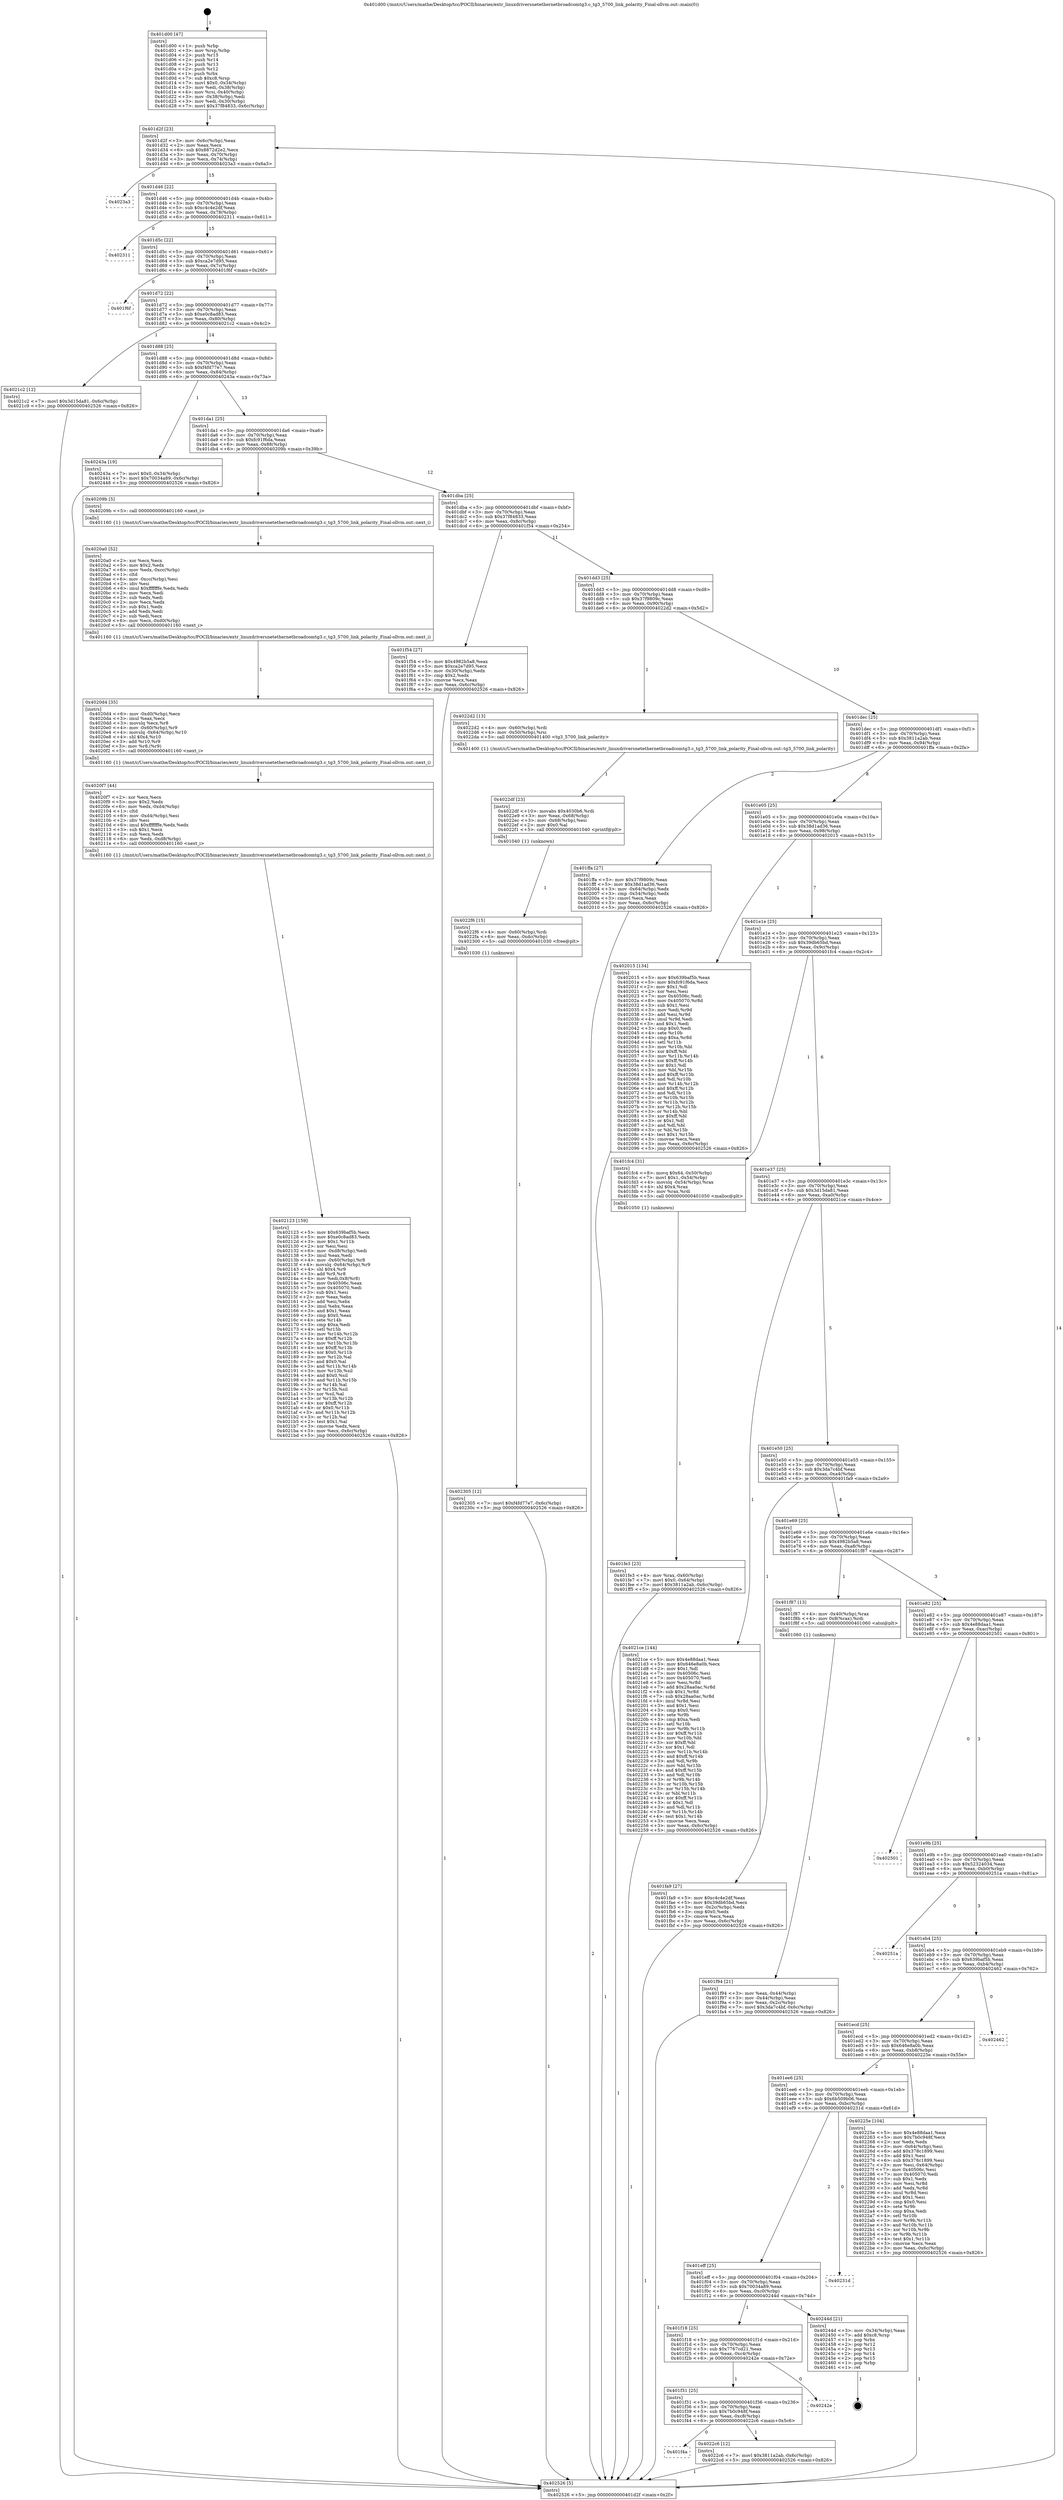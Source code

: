 digraph "0x401d00" {
  label = "0x401d00 (/mnt/c/Users/mathe/Desktop/tcc/POCII/binaries/extr_linuxdriversnetethernetbroadcomtg3.c_tg3_5700_link_polarity_Final-ollvm.out::main(0))"
  labelloc = "t"
  node[shape=record]

  Entry [label="",width=0.3,height=0.3,shape=circle,fillcolor=black,style=filled]
  "0x401d2f" [label="{
     0x401d2f [23]\l
     | [instrs]\l
     &nbsp;&nbsp;0x401d2f \<+3\>: mov -0x6c(%rbp),%eax\l
     &nbsp;&nbsp;0x401d32 \<+2\>: mov %eax,%ecx\l
     &nbsp;&nbsp;0x401d34 \<+6\>: sub $0x8872d2e2,%ecx\l
     &nbsp;&nbsp;0x401d3a \<+3\>: mov %eax,-0x70(%rbp)\l
     &nbsp;&nbsp;0x401d3d \<+3\>: mov %ecx,-0x74(%rbp)\l
     &nbsp;&nbsp;0x401d40 \<+6\>: je 00000000004023a3 \<main+0x6a3\>\l
  }"]
  "0x4023a3" [label="{
     0x4023a3\l
  }", style=dashed]
  "0x401d46" [label="{
     0x401d46 [22]\l
     | [instrs]\l
     &nbsp;&nbsp;0x401d46 \<+5\>: jmp 0000000000401d4b \<main+0x4b\>\l
     &nbsp;&nbsp;0x401d4b \<+3\>: mov -0x70(%rbp),%eax\l
     &nbsp;&nbsp;0x401d4e \<+5\>: sub $0xc4c4e2df,%eax\l
     &nbsp;&nbsp;0x401d53 \<+3\>: mov %eax,-0x78(%rbp)\l
     &nbsp;&nbsp;0x401d56 \<+6\>: je 0000000000402311 \<main+0x611\>\l
  }"]
  Exit [label="",width=0.3,height=0.3,shape=circle,fillcolor=black,style=filled,peripheries=2]
  "0x402311" [label="{
     0x402311\l
  }", style=dashed]
  "0x401d5c" [label="{
     0x401d5c [22]\l
     | [instrs]\l
     &nbsp;&nbsp;0x401d5c \<+5\>: jmp 0000000000401d61 \<main+0x61\>\l
     &nbsp;&nbsp;0x401d61 \<+3\>: mov -0x70(%rbp),%eax\l
     &nbsp;&nbsp;0x401d64 \<+5\>: sub $0xca2e7d95,%eax\l
     &nbsp;&nbsp;0x401d69 \<+3\>: mov %eax,-0x7c(%rbp)\l
     &nbsp;&nbsp;0x401d6c \<+6\>: je 0000000000401f6f \<main+0x26f\>\l
  }"]
  "0x402305" [label="{
     0x402305 [12]\l
     | [instrs]\l
     &nbsp;&nbsp;0x402305 \<+7\>: movl $0xf4fd77e7,-0x6c(%rbp)\l
     &nbsp;&nbsp;0x40230c \<+5\>: jmp 0000000000402526 \<main+0x826\>\l
  }"]
  "0x401f6f" [label="{
     0x401f6f\l
  }", style=dashed]
  "0x401d72" [label="{
     0x401d72 [22]\l
     | [instrs]\l
     &nbsp;&nbsp;0x401d72 \<+5\>: jmp 0000000000401d77 \<main+0x77\>\l
     &nbsp;&nbsp;0x401d77 \<+3\>: mov -0x70(%rbp),%eax\l
     &nbsp;&nbsp;0x401d7a \<+5\>: sub $0xe0c8ad83,%eax\l
     &nbsp;&nbsp;0x401d7f \<+3\>: mov %eax,-0x80(%rbp)\l
     &nbsp;&nbsp;0x401d82 \<+6\>: je 00000000004021c2 \<main+0x4c2\>\l
  }"]
  "0x4022f6" [label="{
     0x4022f6 [15]\l
     | [instrs]\l
     &nbsp;&nbsp;0x4022f6 \<+4\>: mov -0x60(%rbp),%rdi\l
     &nbsp;&nbsp;0x4022fa \<+6\>: mov %eax,-0xdc(%rbp)\l
     &nbsp;&nbsp;0x402300 \<+5\>: call 0000000000401030 \<free@plt\>\l
     | [calls]\l
     &nbsp;&nbsp;0x401030 \{1\} (unknown)\l
  }"]
  "0x4021c2" [label="{
     0x4021c2 [12]\l
     | [instrs]\l
     &nbsp;&nbsp;0x4021c2 \<+7\>: movl $0x3d15da81,-0x6c(%rbp)\l
     &nbsp;&nbsp;0x4021c9 \<+5\>: jmp 0000000000402526 \<main+0x826\>\l
  }"]
  "0x401d88" [label="{
     0x401d88 [25]\l
     | [instrs]\l
     &nbsp;&nbsp;0x401d88 \<+5\>: jmp 0000000000401d8d \<main+0x8d\>\l
     &nbsp;&nbsp;0x401d8d \<+3\>: mov -0x70(%rbp),%eax\l
     &nbsp;&nbsp;0x401d90 \<+5\>: sub $0xf4fd77e7,%eax\l
     &nbsp;&nbsp;0x401d95 \<+6\>: mov %eax,-0x84(%rbp)\l
     &nbsp;&nbsp;0x401d9b \<+6\>: je 000000000040243a \<main+0x73a\>\l
  }"]
  "0x4022df" [label="{
     0x4022df [23]\l
     | [instrs]\l
     &nbsp;&nbsp;0x4022df \<+10\>: movabs $0x4030b6,%rdi\l
     &nbsp;&nbsp;0x4022e9 \<+3\>: mov %eax,-0x68(%rbp)\l
     &nbsp;&nbsp;0x4022ec \<+3\>: mov -0x68(%rbp),%esi\l
     &nbsp;&nbsp;0x4022ef \<+2\>: mov $0x0,%al\l
     &nbsp;&nbsp;0x4022f1 \<+5\>: call 0000000000401040 \<printf@plt\>\l
     | [calls]\l
     &nbsp;&nbsp;0x401040 \{1\} (unknown)\l
  }"]
  "0x40243a" [label="{
     0x40243a [19]\l
     | [instrs]\l
     &nbsp;&nbsp;0x40243a \<+7\>: movl $0x0,-0x34(%rbp)\l
     &nbsp;&nbsp;0x402441 \<+7\>: movl $0x70034a89,-0x6c(%rbp)\l
     &nbsp;&nbsp;0x402448 \<+5\>: jmp 0000000000402526 \<main+0x826\>\l
  }"]
  "0x401da1" [label="{
     0x401da1 [25]\l
     | [instrs]\l
     &nbsp;&nbsp;0x401da1 \<+5\>: jmp 0000000000401da6 \<main+0xa6\>\l
     &nbsp;&nbsp;0x401da6 \<+3\>: mov -0x70(%rbp),%eax\l
     &nbsp;&nbsp;0x401da9 \<+5\>: sub $0xfc91f6da,%eax\l
     &nbsp;&nbsp;0x401dae \<+6\>: mov %eax,-0x88(%rbp)\l
     &nbsp;&nbsp;0x401db4 \<+6\>: je 000000000040209b \<main+0x39b\>\l
  }"]
  "0x401f4a" [label="{
     0x401f4a\l
  }", style=dashed]
  "0x40209b" [label="{
     0x40209b [5]\l
     | [instrs]\l
     &nbsp;&nbsp;0x40209b \<+5\>: call 0000000000401160 \<next_i\>\l
     | [calls]\l
     &nbsp;&nbsp;0x401160 \{1\} (/mnt/c/Users/mathe/Desktop/tcc/POCII/binaries/extr_linuxdriversnetethernetbroadcomtg3.c_tg3_5700_link_polarity_Final-ollvm.out::next_i)\l
  }"]
  "0x401dba" [label="{
     0x401dba [25]\l
     | [instrs]\l
     &nbsp;&nbsp;0x401dba \<+5\>: jmp 0000000000401dbf \<main+0xbf\>\l
     &nbsp;&nbsp;0x401dbf \<+3\>: mov -0x70(%rbp),%eax\l
     &nbsp;&nbsp;0x401dc2 \<+5\>: sub $0x37f84833,%eax\l
     &nbsp;&nbsp;0x401dc7 \<+6\>: mov %eax,-0x8c(%rbp)\l
     &nbsp;&nbsp;0x401dcd \<+6\>: je 0000000000401f54 \<main+0x254\>\l
  }"]
  "0x4022c6" [label="{
     0x4022c6 [12]\l
     | [instrs]\l
     &nbsp;&nbsp;0x4022c6 \<+7\>: movl $0x3811a2ab,-0x6c(%rbp)\l
     &nbsp;&nbsp;0x4022cd \<+5\>: jmp 0000000000402526 \<main+0x826\>\l
  }"]
  "0x401f54" [label="{
     0x401f54 [27]\l
     | [instrs]\l
     &nbsp;&nbsp;0x401f54 \<+5\>: mov $0x4982b5a8,%eax\l
     &nbsp;&nbsp;0x401f59 \<+5\>: mov $0xca2e7d95,%ecx\l
     &nbsp;&nbsp;0x401f5e \<+3\>: mov -0x30(%rbp),%edx\l
     &nbsp;&nbsp;0x401f61 \<+3\>: cmp $0x2,%edx\l
     &nbsp;&nbsp;0x401f64 \<+3\>: cmovne %ecx,%eax\l
     &nbsp;&nbsp;0x401f67 \<+3\>: mov %eax,-0x6c(%rbp)\l
     &nbsp;&nbsp;0x401f6a \<+5\>: jmp 0000000000402526 \<main+0x826\>\l
  }"]
  "0x401dd3" [label="{
     0x401dd3 [25]\l
     | [instrs]\l
     &nbsp;&nbsp;0x401dd3 \<+5\>: jmp 0000000000401dd8 \<main+0xd8\>\l
     &nbsp;&nbsp;0x401dd8 \<+3\>: mov -0x70(%rbp),%eax\l
     &nbsp;&nbsp;0x401ddb \<+5\>: sub $0x37f9809c,%eax\l
     &nbsp;&nbsp;0x401de0 \<+6\>: mov %eax,-0x90(%rbp)\l
     &nbsp;&nbsp;0x401de6 \<+6\>: je 00000000004022d2 \<main+0x5d2\>\l
  }"]
  "0x402526" [label="{
     0x402526 [5]\l
     | [instrs]\l
     &nbsp;&nbsp;0x402526 \<+5\>: jmp 0000000000401d2f \<main+0x2f\>\l
  }"]
  "0x401d00" [label="{
     0x401d00 [47]\l
     | [instrs]\l
     &nbsp;&nbsp;0x401d00 \<+1\>: push %rbp\l
     &nbsp;&nbsp;0x401d01 \<+3\>: mov %rsp,%rbp\l
     &nbsp;&nbsp;0x401d04 \<+2\>: push %r15\l
     &nbsp;&nbsp;0x401d06 \<+2\>: push %r14\l
     &nbsp;&nbsp;0x401d08 \<+2\>: push %r13\l
     &nbsp;&nbsp;0x401d0a \<+2\>: push %r12\l
     &nbsp;&nbsp;0x401d0c \<+1\>: push %rbx\l
     &nbsp;&nbsp;0x401d0d \<+7\>: sub $0xc8,%rsp\l
     &nbsp;&nbsp;0x401d14 \<+7\>: movl $0x0,-0x34(%rbp)\l
     &nbsp;&nbsp;0x401d1b \<+3\>: mov %edi,-0x38(%rbp)\l
     &nbsp;&nbsp;0x401d1e \<+4\>: mov %rsi,-0x40(%rbp)\l
     &nbsp;&nbsp;0x401d22 \<+3\>: mov -0x38(%rbp),%edi\l
     &nbsp;&nbsp;0x401d25 \<+3\>: mov %edi,-0x30(%rbp)\l
     &nbsp;&nbsp;0x401d28 \<+7\>: movl $0x37f84833,-0x6c(%rbp)\l
  }"]
  "0x401f31" [label="{
     0x401f31 [25]\l
     | [instrs]\l
     &nbsp;&nbsp;0x401f31 \<+5\>: jmp 0000000000401f36 \<main+0x236\>\l
     &nbsp;&nbsp;0x401f36 \<+3\>: mov -0x70(%rbp),%eax\l
     &nbsp;&nbsp;0x401f39 \<+5\>: sub $0x7b0c948f,%eax\l
     &nbsp;&nbsp;0x401f3e \<+6\>: mov %eax,-0xc8(%rbp)\l
     &nbsp;&nbsp;0x401f44 \<+6\>: je 00000000004022c6 \<main+0x5c6\>\l
  }"]
  "0x4022d2" [label="{
     0x4022d2 [13]\l
     | [instrs]\l
     &nbsp;&nbsp;0x4022d2 \<+4\>: mov -0x60(%rbp),%rdi\l
     &nbsp;&nbsp;0x4022d6 \<+4\>: mov -0x50(%rbp),%rsi\l
     &nbsp;&nbsp;0x4022da \<+5\>: call 0000000000401400 \<tg3_5700_link_polarity\>\l
     | [calls]\l
     &nbsp;&nbsp;0x401400 \{1\} (/mnt/c/Users/mathe/Desktop/tcc/POCII/binaries/extr_linuxdriversnetethernetbroadcomtg3.c_tg3_5700_link_polarity_Final-ollvm.out::tg3_5700_link_polarity)\l
  }"]
  "0x401dec" [label="{
     0x401dec [25]\l
     | [instrs]\l
     &nbsp;&nbsp;0x401dec \<+5\>: jmp 0000000000401df1 \<main+0xf1\>\l
     &nbsp;&nbsp;0x401df1 \<+3\>: mov -0x70(%rbp),%eax\l
     &nbsp;&nbsp;0x401df4 \<+5\>: sub $0x3811a2ab,%eax\l
     &nbsp;&nbsp;0x401df9 \<+6\>: mov %eax,-0x94(%rbp)\l
     &nbsp;&nbsp;0x401dff \<+6\>: je 0000000000401ffa \<main+0x2fa\>\l
  }"]
  "0x40242e" [label="{
     0x40242e\l
  }", style=dashed]
  "0x401ffa" [label="{
     0x401ffa [27]\l
     | [instrs]\l
     &nbsp;&nbsp;0x401ffa \<+5\>: mov $0x37f9809c,%eax\l
     &nbsp;&nbsp;0x401fff \<+5\>: mov $0x38d1ad36,%ecx\l
     &nbsp;&nbsp;0x402004 \<+3\>: mov -0x64(%rbp),%edx\l
     &nbsp;&nbsp;0x402007 \<+3\>: cmp -0x54(%rbp),%edx\l
     &nbsp;&nbsp;0x40200a \<+3\>: cmovl %ecx,%eax\l
     &nbsp;&nbsp;0x40200d \<+3\>: mov %eax,-0x6c(%rbp)\l
     &nbsp;&nbsp;0x402010 \<+5\>: jmp 0000000000402526 \<main+0x826\>\l
  }"]
  "0x401e05" [label="{
     0x401e05 [25]\l
     | [instrs]\l
     &nbsp;&nbsp;0x401e05 \<+5\>: jmp 0000000000401e0a \<main+0x10a\>\l
     &nbsp;&nbsp;0x401e0a \<+3\>: mov -0x70(%rbp),%eax\l
     &nbsp;&nbsp;0x401e0d \<+5\>: sub $0x38d1ad36,%eax\l
     &nbsp;&nbsp;0x401e12 \<+6\>: mov %eax,-0x98(%rbp)\l
     &nbsp;&nbsp;0x401e18 \<+6\>: je 0000000000402015 \<main+0x315\>\l
  }"]
  "0x401f18" [label="{
     0x401f18 [25]\l
     | [instrs]\l
     &nbsp;&nbsp;0x401f18 \<+5\>: jmp 0000000000401f1d \<main+0x21d\>\l
     &nbsp;&nbsp;0x401f1d \<+3\>: mov -0x70(%rbp),%eax\l
     &nbsp;&nbsp;0x401f20 \<+5\>: sub $0x7767cd21,%eax\l
     &nbsp;&nbsp;0x401f25 \<+6\>: mov %eax,-0xc4(%rbp)\l
     &nbsp;&nbsp;0x401f2b \<+6\>: je 000000000040242e \<main+0x72e\>\l
  }"]
  "0x402015" [label="{
     0x402015 [134]\l
     | [instrs]\l
     &nbsp;&nbsp;0x402015 \<+5\>: mov $0x639baf5b,%eax\l
     &nbsp;&nbsp;0x40201a \<+5\>: mov $0xfc91f6da,%ecx\l
     &nbsp;&nbsp;0x40201f \<+2\>: mov $0x1,%dl\l
     &nbsp;&nbsp;0x402021 \<+2\>: xor %esi,%esi\l
     &nbsp;&nbsp;0x402023 \<+7\>: mov 0x40506c,%edi\l
     &nbsp;&nbsp;0x40202a \<+8\>: mov 0x405070,%r8d\l
     &nbsp;&nbsp;0x402032 \<+3\>: sub $0x1,%esi\l
     &nbsp;&nbsp;0x402035 \<+3\>: mov %edi,%r9d\l
     &nbsp;&nbsp;0x402038 \<+3\>: add %esi,%r9d\l
     &nbsp;&nbsp;0x40203b \<+4\>: imul %r9d,%edi\l
     &nbsp;&nbsp;0x40203f \<+3\>: and $0x1,%edi\l
     &nbsp;&nbsp;0x402042 \<+3\>: cmp $0x0,%edi\l
     &nbsp;&nbsp;0x402045 \<+4\>: sete %r10b\l
     &nbsp;&nbsp;0x402049 \<+4\>: cmp $0xa,%r8d\l
     &nbsp;&nbsp;0x40204d \<+4\>: setl %r11b\l
     &nbsp;&nbsp;0x402051 \<+3\>: mov %r10b,%bl\l
     &nbsp;&nbsp;0x402054 \<+3\>: xor $0xff,%bl\l
     &nbsp;&nbsp;0x402057 \<+3\>: mov %r11b,%r14b\l
     &nbsp;&nbsp;0x40205a \<+4\>: xor $0xff,%r14b\l
     &nbsp;&nbsp;0x40205e \<+3\>: xor $0x1,%dl\l
     &nbsp;&nbsp;0x402061 \<+3\>: mov %bl,%r15b\l
     &nbsp;&nbsp;0x402064 \<+4\>: and $0xff,%r15b\l
     &nbsp;&nbsp;0x402068 \<+3\>: and %dl,%r10b\l
     &nbsp;&nbsp;0x40206b \<+3\>: mov %r14b,%r12b\l
     &nbsp;&nbsp;0x40206e \<+4\>: and $0xff,%r12b\l
     &nbsp;&nbsp;0x402072 \<+3\>: and %dl,%r11b\l
     &nbsp;&nbsp;0x402075 \<+3\>: or %r10b,%r15b\l
     &nbsp;&nbsp;0x402078 \<+3\>: or %r11b,%r12b\l
     &nbsp;&nbsp;0x40207b \<+3\>: xor %r12b,%r15b\l
     &nbsp;&nbsp;0x40207e \<+3\>: or %r14b,%bl\l
     &nbsp;&nbsp;0x402081 \<+3\>: xor $0xff,%bl\l
     &nbsp;&nbsp;0x402084 \<+3\>: or $0x1,%dl\l
     &nbsp;&nbsp;0x402087 \<+2\>: and %dl,%bl\l
     &nbsp;&nbsp;0x402089 \<+3\>: or %bl,%r15b\l
     &nbsp;&nbsp;0x40208c \<+4\>: test $0x1,%r15b\l
     &nbsp;&nbsp;0x402090 \<+3\>: cmovne %ecx,%eax\l
     &nbsp;&nbsp;0x402093 \<+3\>: mov %eax,-0x6c(%rbp)\l
     &nbsp;&nbsp;0x402096 \<+5\>: jmp 0000000000402526 \<main+0x826\>\l
  }"]
  "0x401e1e" [label="{
     0x401e1e [25]\l
     | [instrs]\l
     &nbsp;&nbsp;0x401e1e \<+5\>: jmp 0000000000401e23 \<main+0x123\>\l
     &nbsp;&nbsp;0x401e23 \<+3\>: mov -0x70(%rbp),%eax\l
     &nbsp;&nbsp;0x401e26 \<+5\>: sub $0x39db65bd,%eax\l
     &nbsp;&nbsp;0x401e2b \<+6\>: mov %eax,-0x9c(%rbp)\l
     &nbsp;&nbsp;0x401e31 \<+6\>: je 0000000000401fc4 \<main+0x2c4\>\l
  }"]
  "0x40244d" [label="{
     0x40244d [21]\l
     | [instrs]\l
     &nbsp;&nbsp;0x40244d \<+3\>: mov -0x34(%rbp),%eax\l
     &nbsp;&nbsp;0x402450 \<+7\>: add $0xc8,%rsp\l
     &nbsp;&nbsp;0x402457 \<+1\>: pop %rbx\l
     &nbsp;&nbsp;0x402458 \<+2\>: pop %r12\l
     &nbsp;&nbsp;0x40245a \<+2\>: pop %r13\l
     &nbsp;&nbsp;0x40245c \<+2\>: pop %r14\l
     &nbsp;&nbsp;0x40245e \<+2\>: pop %r15\l
     &nbsp;&nbsp;0x402460 \<+1\>: pop %rbp\l
     &nbsp;&nbsp;0x402461 \<+1\>: ret\l
  }"]
  "0x401fc4" [label="{
     0x401fc4 [31]\l
     | [instrs]\l
     &nbsp;&nbsp;0x401fc4 \<+8\>: movq $0x64,-0x50(%rbp)\l
     &nbsp;&nbsp;0x401fcc \<+7\>: movl $0x1,-0x54(%rbp)\l
     &nbsp;&nbsp;0x401fd3 \<+4\>: movslq -0x54(%rbp),%rax\l
     &nbsp;&nbsp;0x401fd7 \<+4\>: shl $0x4,%rax\l
     &nbsp;&nbsp;0x401fdb \<+3\>: mov %rax,%rdi\l
     &nbsp;&nbsp;0x401fde \<+5\>: call 0000000000401050 \<malloc@plt\>\l
     | [calls]\l
     &nbsp;&nbsp;0x401050 \{1\} (unknown)\l
  }"]
  "0x401e37" [label="{
     0x401e37 [25]\l
     | [instrs]\l
     &nbsp;&nbsp;0x401e37 \<+5\>: jmp 0000000000401e3c \<main+0x13c\>\l
     &nbsp;&nbsp;0x401e3c \<+3\>: mov -0x70(%rbp),%eax\l
     &nbsp;&nbsp;0x401e3f \<+5\>: sub $0x3d15da81,%eax\l
     &nbsp;&nbsp;0x401e44 \<+6\>: mov %eax,-0xa0(%rbp)\l
     &nbsp;&nbsp;0x401e4a \<+6\>: je 00000000004021ce \<main+0x4ce\>\l
  }"]
  "0x401eff" [label="{
     0x401eff [25]\l
     | [instrs]\l
     &nbsp;&nbsp;0x401eff \<+5\>: jmp 0000000000401f04 \<main+0x204\>\l
     &nbsp;&nbsp;0x401f04 \<+3\>: mov -0x70(%rbp),%eax\l
     &nbsp;&nbsp;0x401f07 \<+5\>: sub $0x70034a89,%eax\l
     &nbsp;&nbsp;0x401f0c \<+6\>: mov %eax,-0xc0(%rbp)\l
     &nbsp;&nbsp;0x401f12 \<+6\>: je 000000000040244d \<main+0x74d\>\l
  }"]
  "0x4021ce" [label="{
     0x4021ce [144]\l
     | [instrs]\l
     &nbsp;&nbsp;0x4021ce \<+5\>: mov $0x4e88daa1,%eax\l
     &nbsp;&nbsp;0x4021d3 \<+5\>: mov $0x646e8a0b,%ecx\l
     &nbsp;&nbsp;0x4021d8 \<+2\>: mov $0x1,%dl\l
     &nbsp;&nbsp;0x4021da \<+7\>: mov 0x40506c,%esi\l
     &nbsp;&nbsp;0x4021e1 \<+7\>: mov 0x405070,%edi\l
     &nbsp;&nbsp;0x4021e8 \<+3\>: mov %esi,%r8d\l
     &nbsp;&nbsp;0x4021eb \<+7\>: add $0x28aa0ac,%r8d\l
     &nbsp;&nbsp;0x4021f2 \<+4\>: sub $0x1,%r8d\l
     &nbsp;&nbsp;0x4021f6 \<+7\>: sub $0x28aa0ac,%r8d\l
     &nbsp;&nbsp;0x4021fd \<+4\>: imul %r8d,%esi\l
     &nbsp;&nbsp;0x402201 \<+3\>: and $0x1,%esi\l
     &nbsp;&nbsp;0x402204 \<+3\>: cmp $0x0,%esi\l
     &nbsp;&nbsp;0x402207 \<+4\>: sete %r9b\l
     &nbsp;&nbsp;0x40220b \<+3\>: cmp $0xa,%edi\l
     &nbsp;&nbsp;0x40220e \<+4\>: setl %r10b\l
     &nbsp;&nbsp;0x402212 \<+3\>: mov %r9b,%r11b\l
     &nbsp;&nbsp;0x402215 \<+4\>: xor $0xff,%r11b\l
     &nbsp;&nbsp;0x402219 \<+3\>: mov %r10b,%bl\l
     &nbsp;&nbsp;0x40221c \<+3\>: xor $0xff,%bl\l
     &nbsp;&nbsp;0x40221f \<+3\>: xor $0x1,%dl\l
     &nbsp;&nbsp;0x402222 \<+3\>: mov %r11b,%r14b\l
     &nbsp;&nbsp;0x402225 \<+4\>: and $0xff,%r14b\l
     &nbsp;&nbsp;0x402229 \<+3\>: and %dl,%r9b\l
     &nbsp;&nbsp;0x40222c \<+3\>: mov %bl,%r15b\l
     &nbsp;&nbsp;0x40222f \<+4\>: and $0xff,%r15b\l
     &nbsp;&nbsp;0x402233 \<+3\>: and %dl,%r10b\l
     &nbsp;&nbsp;0x402236 \<+3\>: or %r9b,%r14b\l
     &nbsp;&nbsp;0x402239 \<+3\>: or %r10b,%r15b\l
     &nbsp;&nbsp;0x40223c \<+3\>: xor %r15b,%r14b\l
     &nbsp;&nbsp;0x40223f \<+3\>: or %bl,%r11b\l
     &nbsp;&nbsp;0x402242 \<+4\>: xor $0xff,%r11b\l
     &nbsp;&nbsp;0x402246 \<+3\>: or $0x1,%dl\l
     &nbsp;&nbsp;0x402249 \<+3\>: and %dl,%r11b\l
     &nbsp;&nbsp;0x40224c \<+3\>: or %r11b,%r14b\l
     &nbsp;&nbsp;0x40224f \<+4\>: test $0x1,%r14b\l
     &nbsp;&nbsp;0x402253 \<+3\>: cmovne %ecx,%eax\l
     &nbsp;&nbsp;0x402256 \<+3\>: mov %eax,-0x6c(%rbp)\l
     &nbsp;&nbsp;0x402259 \<+5\>: jmp 0000000000402526 \<main+0x826\>\l
  }"]
  "0x401e50" [label="{
     0x401e50 [25]\l
     | [instrs]\l
     &nbsp;&nbsp;0x401e50 \<+5\>: jmp 0000000000401e55 \<main+0x155\>\l
     &nbsp;&nbsp;0x401e55 \<+3\>: mov -0x70(%rbp),%eax\l
     &nbsp;&nbsp;0x401e58 \<+5\>: sub $0x3da7c4bf,%eax\l
     &nbsp;&nbsp;0x401e5d \<+6\>: mov %eax,-0xa4(%rbp)\l
     &nbsp;&nbsp;0x401e63 \<+6\>: je 0000000000401fa9 \<main+0x2a9\>\l
  }"]
  "0x40231d" [label="{
     0x40231d\l
  }", style=dashed]
  "0x401fa9" [label="{
     0x401fa9 [27]\l
     | [instrs]\l
     &nbsp;&nbsp;0x401fa9 \<+5\>: mov $0xc4c4e2df,%eax\l
     &nbsp;&nbsp;0x401fae \<+5\>: mov $0x39db65bd,%ecx\l
     &nbsp;&nbsp;0x401fb3 \<+3\>: mov -0x2c(%rbp),%edx\l
     &nbsp;&nbsp;0x401fb6 \<+3\>: cmp $0x0,%edx\l
     &nbsp;&nbsp;0x401fb9 \<+3\>: cmove %ecx,%eax\l
     &nbsp;&nbsp;0x401fbc \<+3\>: mov %eax,-0x6c(%rbp)\l
     &nbsp;&nbsp;0x401fbf \<+5\>: jmp 0000000000402526 \<main+0x826\>\l
  }"]
  "0x401e69" [label="{
     0x401e69 [25]\l
     | [instrs]\l
     &nbsp;&nbsp;0x401e69 \<+5\>: jmp 0000000000401e6e \<main+0x16e\>\l
     &nbsp;&nbsp;0x401e6e \<+3\>: mov -0x70(%rbp),%eax\l
     &nbsp;&nbsp;0x401e71 \<+5\>: sub $0x4982b5a8,%eax\l
     &nbsp;&nbsp;0x401e76 \<+6\>: mov %eax,-0xa8(%rbp)\l
     &nbsp;&nbsp;0x401e7c \<+6\>: je 0000000000401f87 \<main+0x287\>\l
  }"]
  "0x401ee6" [label="{
     0x401ee6 [25]\l
     | [instrs]\l
     &nbsp;&nbsp;0x401ee6 \<+5\>: jmp 0000000000401eeb \<main+0x1eb\>\l
     &nbsp;&nbsp;0x401eeb \<+3\>: mov -0x70(%rbp),%eax\l
     &nbsp;&nbsp;0x401eee \<+5\>: sub $0x6b509b06,%eax\l
     &nbsp;&nbsp;0x401ef3 \<+6\>: mov %eax,-0xbc(%rbp)\l
     &nbsp;&nbsp;0x401ef9 \<+6\>: je 000000000040231d \<main+0x61d\>\l
  }"]
  "0x401f87" [label="{
     0x401f87 [13]\l
     | [instrs]\l
     &nbsp;&nbsp;0x401f87 \<+4\>: mov -0x40(%rbp),%rax\l
     &nbsp;&nbsp;0x401f8b \<+4\>: mov 0x8(%rax),%rdi\l
     &nbsp;&nbsp;0x401f8f \<+5\>: call 0000000000401060 \<atoi@plt\>\l
     | [calls]\l
     &nbsp;&nbsp;0x401060 \{1\} (unknown)\l
  }"]
  "0x401e82" [label="{
     0x401e82 [25]\l
     | [instrs]\l
     &nbsp;&nbsp;0x401e82 \<+5\>: jmp 0000000000401e87 \<main+0x187\>\l
     &nbsp;&nbsp;0x401e87 \<+3\>: mov -0x70(%rbp),%eax\l
     &nbsp;&nbsp;0x401e8a \<+5\>: sub $0x4e88daa1,%eax\l
     &nbsp;&nbsp;0x401e8f \<+6\>: mov %eax,-0xac(%rbp)\l
     &nbsp;&nbsp;0x401e95 \<+6\>: je 0000000000402501 \<main+0x801\>\l
  }"]
  "0x401f94" [label="{
     0x401f94 [21]\l
     | [instrs]\l
     &nbsp;&nbsp;0x401f94 \<+3\>: mov %eax,-0x44(%rbp)\l
     &nbsp;&nbsp;0x401f97 \<+3\>: mov -0x44(%rbp),%eax\l
     &nbsp;&nbsp;0x401f9a \<+3\>: mov %eax,-0x2c(%rbp)\l
     &nbsp;&nbsp;0x401f9d \<+7\>: movl $0x3da7c4bf,-0x6c(%rbp)\l
     &nbsp;&nbsp;0x401fa4 \<+5\>: jmp 0000000000402526 \<main+0x826\>\l
  }"]
  "0x401fe3" [label="{
     0x401fe3 [23]\l
     | [instrs]\l
     &nbsp;&nbsp;0x401fe3 \<+4\>: mov %rax,-0x60(%rbp)\l
     &nbsp;&nbsp;0x401fe7 \<+7\>: movl $0x0,-0x64(%rbp)\l
     &nbsp;&nbsp;0x401fee \<+7\>: movl $0x3811a2ab,-0x6c(%rbp)\l
     &nbsp;&nbsp;0x401ff5 \<+5\>: jmp 0000000000402526 \<main+0x826\>\l
  }"]
  "0x4020a0" [label="{
     0x4020a0 [52]\l
     | [instrs]\l
     &nbsp;&nbsp;0x4020a0 \<+2\>: xor %ecx,%ecx\l
     &nbsp;&nbsp;0x4020a2 \<+5\>: mov $0x2,%edx\l
     &nbsp;&nbsp;0x4020a7 \<+6\>: mov %edx,-0xcc(%rbp)\l
     &nbsp;&nbsp;0x4020ad \<+1\>: cltd\l
     &nbsp;&nbsp;0x4020ae \<+6\>: mov -0xcc(%rbp),%esi\l
     &nbsp;&nbsp;0x4020b4 \<+2\>: idiv %esi\l
     &nbsp;&nbsp;0x4020b6 \<+6\>: imul $0xfffffffe,%edx,%edx\l
     &nbsp;&nbsp;0x4020bc \<+2\>: mov %ecx,%edi\l
     &nbsp;&nbsp;0x4020be \<+2\>: sub %edx,%edi\l
     &nbsp;&nbsp;0x4020c0 \<+2\>: mov %ecx,%edx\l
     &nbsp;&nbsp;0x4020c2 \<+3\>: sub $0x1,%edx\l
     &nbsp;&nbsp;0x4020c5 \<+2\>: add %edx,%edi\l
     &nbsp;&nbsp;0x4020c7 \<+2\>: sub %edi,%ecx\l
     &nbsp;&nbsp;0x4020c9 \<+6\>: mov %ecx,-0xd0(%rbp)\l
     &nbsp;&nbsp;0x4020cf \<+5\>: call 0000000000401160 \<next_i\>\l
     | [calls]\l
     &nbsp;&nbsp;0x401160 \{1\} (/mnt/c/Users/mathe/Desktop/tcc/POCII/binaries/extr_linuxdriversnetethernetbroadcomtg3.c_tg3_5700_link_polarity_Final-ollvm.out::next_i)\l
  }"]
  "0x4020d4" [label="{
     0x4020d4 [35]\l
     | [instrs]\l
     &nbsp;&nbsp;0x4020d4 \<+6\>: mov -0xd0(%rbp),%ecx\l
     &nbsp;&nbsp;0x4020da \<+3\>: imul %eax,%ecx\l
     &nbsp;&nbsp;0x4020dd \<+3\>: movslq %ecx,%r8\l
     &nbsp;&nbsp;0x4020e0 \<+4\>: mov -0x60(%rbp),%r9\l
     &nbsp;&nbsp;0x4020e4 \<+4\>: movslq -0x64(%rbp),%r10\l
     &nbsp;&nbsp;0x4020e8 \<+4\>: shl $0x4,%r10\l
     &nbsp;&nbsp;0x4020ec \<+3\>: add %r10,%r9\l
     &nbsp;&nbsp;0x4020ef \<+3\>: mov %r8,(%r9)\l
     &nbsp;&nbsp;0x4020f2 \<+5\>: call 0000000000401160 \<next_i\>\l
     | [calls]\l
     &nbsp;&nbsp;0x401160 \{1\} (/mnt/c/Users/mathe/Desktop/tcc/POCII/binaries/extr_linuxdriversnetethernetbroadcomtg3.c_tg3_5700_link_polarity_Final-ollvm.out::next_i)\l
  }"]
  "0x4020f7" [label="{
     0x4020f7 [44]\l
     | [instrs]\l
     &nbsp;&nbsp;0x4020f7 \<+2\>: xor %ecx,%ecx\l
     &nbsp;&nbsp;0x4020f9 \<+5\>: mov $0x2,%edx\l
     &nbsp;&nbsp;0x4020fe \<+6\>: mov %edx,-0xd4(%rbp)\l
     &nbsp;&nbsp;0x402104 \<+1\>: cltd\l
     &nbsp;&nbsp;0x402105 \<+6\>: mov -0xd4(%rbp),%esi\l
     &nbsp;&nbsp;0x40210b \<+2\>: idiv %esi\l
     &nbsp;&nbsp;0x40210d \<+6\>: imul $0xfffffffe,%edx,%edx\l
     &nbsp;&nbsp;0x402113 \<+3\>: sub $0x1,%ecx\l
     &nbsp;&nbsp;0x402116 \<+2\>: sub %ecx,%edx\l
     &nbsp;&nbsp;0x402118 \<+6\>: mov %edx,-0xd8(%rbp)\l
     &nbsp;&nbsp;0x40211e \<+5\>: call 0000000000401160 \<next_i\>\l
     | [calls]\l
     &nbsp;&nbsp;0x401160 \{1\} (/mnt/c/Users/mathe/Desktop/tcc/POCII/binaries/extr_linuxdriversnetethernetbroadcomtg3.c_tg3_5700_link_polarity_Final-ollvm.out::next_i)\l
  }"]
  "0x402123" [label="{
     0x402123 [159]\l
     | [instrs]\l
     &nbsp;&nbsp;0x402123 \<+5\>: mov $0x639baf5b,%ecx\l
     &nbsp;&nbsp;0x402128 \<+5\>: mov $0xe0c8ad83,%edx\l
     &nbsp;&nbsp;0x40212d \<+3\>: mov $0x1,%r11b\l
     &nbsp;&nbsp;0x402130 \<+2\>: xor %esi,%esi\l
     &nbsp;&nbsp;0x402132 \<+6\>: mov -0xd8(%rbp),%edi\l
     &nbsp;&nbsp;0x402138 \<+3\>: imul %eax,%edi\l
     &nbsp;&nbsp;0x40213b \<+4\>: mov -0x60(%rbp),%r8\l
     &nbsp;&nbsp;0x40213f \<+4\>: movslq -0x64(%rbp),%r9\l
     &nbsp;&nbsp;0x402143 \<+4\>: shl $0x4,%r9\l
     &nbsp;&nbsp;0x402147 \<+3\>: add %r9,%r8\l
     &nbsp;&nbsp;0x40214a \<+4\>: mov %edi,0x8(%r8)\l
     &nbsp;&nbsp;0x40214e \<+7\>: mov 0x40506c,%eax\l
     &nbsp;&nbsp;0x402155 \<+7\>: mov 0x405070,%edi\l
     &nbsp;&nbsp;0x40215c \<+3\>: sub $0x1,%esi\l
     &nbsp;&nbsp;0x40215f \<+2\>: mov %eax,%ebx\l
     &nbsp;&nbsp;0x402161 \<+2\>: add %esi,%ebx\l
     &nbsp;&nbsp;0x402163 \<+3\>: imul %ebx,%eax\l
     &nbsp;&nbsp;0x402166 \<+3\>: and $0x1,%eax\l
     &nbsp;&nbsp;0x402169 \<+3\>: cmp $0x0,%eax\l
     &nbsp;&nbsp;0x40216c \<+4\>: sete %r14b\l
     &nbsp;&nbsp;0x402170 \<+3\>: cmp $0xa,%edi\l
     &nbsp;&nbsp;0x402173 \<+4\>: setl %r15b\l
     &nbsp;&nbsp;0x402177 \<+3\>: mov %r14b,%r12b\l
     &nbsp;&nbsp;0x40217a \<+4\>: xor $0xff,%r12b\l
     &nbsp;&nbsp;0x40217e \<+3\>: mov %r15b,%r13b\l
     &nbsp;&nbsp;0x402181 \<+4\>: xor $0xff,%r13b\l
     &nbsp;&nbsp;0x402185 \<+4\>: xor $0x0,%r11b\l
     &nbsp;&nbsp;0x402189 \<+3\>: mov %r12b,%al\l
     &nbsp;&nbsp;0x40218c \<+2\>: and $0x0,%al\l
     &nbsp;&nbsp;0x40218e \<+3\>: and %r11b,%r14b\l
     &nbsp;&nbsp;0x402191 \<+3\>: mov %r13b,%sil\l
     &nbsp;&nbsp;0x402194 \<+4\>: and $0x0,%sil\l
     &nbsp;&nbsp;0x402198 \<+3\>: and %r11b,%r15b\l
     &nbsp;&nbsp;0x40219b \<+3\>: or %r14b,%al\l
     &nbsp;&nbsp;0x40219e \<+3\>: or %r15b,%sil\l
     &nbsp;&nbsp;0x4021a1 \<+3\>: xor %sil,%al\l
     &nbsp;&nbsp;0x4021a4 \<+3\>: or %r13b,%r12b\l
     &nbsp;&nbsp;0x4021a7 \<+4\>: xor $0xff,%r12b\l
     &nbsp;&nbsp;0x4021ab \<+4\>: or $0x0,%r11b\l
     &nbsp;&nbsp;0x4021af \<+3\>: and %r11b,%r12b\l
     &nbsp;&nbsp;0x4021b2 \<+3\>: or %r12b,%al\l
     &nbsp;&nbsp;0x4021b5 \<+2\>: test $0x1,%al\l
     &nbsp;&nbsp;0x4021b7 \<+3\>: cmovne %edx,%ecx\l
     &nbsp;&nbsp;0x4021ba \<+3\>: mov %ecx,-0x6c(%rbp)\l
     &nbsp;&nbsp;0x4021bd \<+5\>: jmp 0000000000402526 \<main+0x826\>\l
  }"]
  "0x40225e" [label="{
     0x40225e [104]\l
     | [instrs]\l
     &nbsp;&nbsp;0x40225e \<+5\>: mov $0x4e88daa1,%eax\l
     &nbsp;&nbsp;0x402263 \<+5\>: mov $0x7b0c948f,%ecx\l
     &nbsp;&nbsp;0x402268 \<+2\>: xor %edx,%edx\l
     &nbsp;&nbsp;0x40226a \<+3\>: mov -0x64(%rbp),%esi\l
     &nbsp;&nbsp;0x40226d \<+6\>: add $0x378c1899,%esi\l
     &nbsp;&nbsp;0x402273 \<+3\>: add $0x1,%esi\l
     &nbsp;&nbsp;0x402276 \<+6\>: sub $0x378c1899,%esi\l
     &nbsp;&nbsp;0x40227c \<+3\>: mov %esi,-0x64(%rbp)\l
     &nbsp;&nbsp;0x40227f \<+7\>: mov 0x40506c,%esi\l
     &nbsp;&nbsp;0x402286 \<+7\>: mov 0x405070,%edi\l
     &nbsp;&nbsp;0x40228d \<+3\>: sub $0x1,%edx\l
     &nbsp;&nbsp;0x402290 \<+3\>: mov %esi,%r8d\l
     &nbsp;&nbsp;0x402293 \<+3\>: add %edx,%r8d\l
     &nbsp;&nbsp;0x402296 \<+4\>: imul %r8d,%esi\l
     &nbsp;&nbsp;0x40229a \<+3\>: and $0x1,%esi\l
     &nbsp;&nbsp;0x40229d \<+3\>: cmp $0x0,%esi\l
     &nbsp;&nbsp;0x4022a0 \<+4\>: sete %r9b\l
     &nbsp;&nbsp;0x4022a4 \<+3\>: cmp $0xa,%edi\l
     &nbsp;&nbsp;0x4022a7 \<+4\>: setl %r10b\l
     &nbsp;&nbsp;0x4022ab \<+3\>: mov %r9b,%r11b\l
     &nbsp;&nbsp;0x4022ae \<+3\>: and %r10b,%r11b\l
     &nbsp;&nbsp;0x4022b1 \<+3\>: xor %r10b,%r9b\l
     &nbsp;&nbsp;0x4022b4 \<+3\>: or %r9b,%r11b\l
     &nbsp;&nbsp;0x4022b7 \<+4\>: test $0x1,%r11b\l
     &nbsp;&nbsp;0x4022bb \<+3\>: cmovne %ecx,%eax\l
     &nbsp;&nbsp;0x4022be \<+3\>: mov %eax,-0x6c(%rbp)\l
     &nbsp;&nbsp;0x4022c1 \<+5\>: jmp 0000000000402526 \<main+0x826\>\l
  }"]
  "0x402501" [label="{
     0x402501\l
  }", style=dashed]
  "0x401e9b" [label="{
     0x401e9b [25]\l
     | [instrs]\l
     &nbsp;&nbsp;0x401e9b \<+5\>: jmp 0000000000401ea0 \<main+0x1a0\>\l
     &nbsp;&nbsp;0x401ea0 \<+3\>: mov -0x70(%rbp),%eax\l
     &nbsp;&nbsp;0x401ea3 \<+5\>: sub $0x52324034,%eax\l
     &nbsp;&nbsp;0x401ea8 \<+6\>: mov %eax,-0xb0(%rbp)\l
     &nbsp;&nbsp;0x401eae \<+6\>: je 000000000040251a \<main+0x81a\>\l
  }"]
  "0x401ecd" [label="{
     0x401ecd [25]\l
     | [instrs]\l
     &nbsp;&nbsp;0x401ecd \<+5\>: jmp 0000000000401ed2 \<main+0x1d2\>\l
     &nbsp;&nbsp;0x401ed2 \<+3\>: mov -0x70(%rbp),%eax\l
     &nbsp;&nbsp;0x401ed5 \<+5\>: sub $0x646e8a0b,%eax\l
     &nbsp;&nbsp;0x401eda \<+6\>: mov %eax,-0xb8(%rbp)\l
     &nbsp;&nbsp;0x401ee0 \<+6\>: je 000000000040225e \<main+0x55e\>\l
  }"]
  "0x40251a" [label="{
     0x40251a\l
  }", style=dashed]
  "0x401eb4" [label="{
     0x401eb4 [25]\l
     | [instrs]\l
     &nbsp;&nbsp;0x401eb4 \<+5\>: jmp 0000000000401eb9 \<main+0x1b9\>\l
     &nbsp;&nbsp;0x401eb9 \<+3\>: mov -0x70(%rbp),%eax\l
     &nbsp;&nbsp;0x401ebc \<+5\>: sub $0x639baf5b,%eax\l
     &nbsp;&nbsp;0x401ec1 \<+6\>: mov %eax,-0xb4(%rbp)\l
     &nbsp;&nbsp;0x401ec7 \<+6\>: je 0000000000402462 \<main+0x762\>\l
  }"]
  "0x402462" [label="{
     0x402462\l
  }", style=dashed]
  Entry -> "0x401d00" [label=" 1"]
  "0x401d2f" -> "0x4023a3" [label=" 0"]
  "0x401d2f" -> "0x401d46" [label=" 15"]
  "0x40244d" -> Exit [label=" 1"]
  "0x401d46" -> "0x402311" [label=" 0"]
  "0x401d46" -> "0x401d5c" [label=" 15"]
  "0x40243a" -> "0x402526" [label=" 1"]
  "0x401d5c" -> "0x401f6f" [label=" 0"]
  "0x401d5c" -> "0x401d72" [label=" 15"]
  "0x402305" -> "0x402526" [label=" 1"]
  "0x401d72" -> "0x4021c2" [label=" 1"]
  "0x401d72" -> "0x401d88" [label=" 14"]
  "0x4022f6" -> "0x402305" [label=" 1"]
  "0x401d88" -> "0x40243a" [label=" 1"]
  "0x401d88" -> "0x401da1" [label=" 13"]
  "0x4022df" -> "0x4022f6" [label=" 1"]
  "0x401da1" -> "0x40209b" [label=" 1"]
  "0x401da1" -> "0x401dba" [label=" 12"]
  "0x4022d2" -> "0x4022df" [label=" 1"]
  "0x401dba" -> "0x401f54" [label=" 1"]
  "0x401dba" -> "0x401dd3" [label=" 11"]
  "0x401f54" -> "0x402526" [label=" 1"]
  "0x401d00" -> "0x401d2f" [label=" 1"]
  "0x402526" -> "0x401d2f" [label=" 14"]
  "0x4022c6" -> "0x402526" [label=" 1"]
  "0x401dd3" -> "0x4022d2" [label=" 1"]
  "0x401dd3" -> "0x401dec" [label=" 10"]
  "0x401f31" -> "0x4022c6" [label=" 1"]
  "0x401dec" -> "0x401ffa" [label=" 2"]
  "0x401dec" -> "0x401e05" [label=" 8"]
  "0x401f31" -> "0x401f4a" [label=" 0"]
  "0x401e05" -> "0x402015" [label=" 1"]
  "0x401e05" -> "0x401e1e" [label=" 7"]
  "0x401f18" -> "0x40242e" [label=" 0"]
  "0x401e1e" -> "0x401fc4" [label=" 1"]
  "0x401e1e" -> "0x401e37" [label=" 6"]
  "0x401f18" -> "0x401f31" [label=" 1"]
  "0x401e37" -> "0x4021ce" [label=" 1"]
  "0x401e37" -> "0x401e50" [label=" 5"]
  "0x401eff" -> "0x40244d" [label=" 1"]
  "0x401e50" -> "0x401fa9" [label=" 1"]
  "0x401e50" -> "0x401e69" [label=" 4"]
  "0x401eff" -> "0x401f18" [label=" 1"]
  "0x401e69" -> "0x401f87" [label=" 1"]
  "0x401e69" -> "0x401e82" [label=" 3"]
  "0x401f87" -> "0x401f94" [label=" 1"]
  "0x401f94" -> "0x402526" [label=" 1"]
  "0x401fa9" -> "0x402526" [label=" 1"]
  "0x401fc4" -> "0x401fe3" [label=" 1"]
  "0x401fe3" -> "0x402526" [label=" 1"]
  "0x401ffa" -> "0x402526" [label=" 2"]
  "0x402015" -> "0x402526" [label=" 1"]
  "0x40209b" -> "0x4020a0" [label=" 1"]
  "0x4020a0" -> "0x4020d4" [label=" 1"]
  "0x4020d4" -> "0x4020f7" [label=" 1"]
  "0x4020f7" -> "0x402123" [label=" 1"]
  "0x402123" -> "0x402526" [label=" 1"]
  "0x4021c2" -> "0x402526" [label=" 1"]
  "0x4021ce" -> "0x402526" [label=" 1"]
  "0x401ee6" -> "0x40231d" [label=" 0"]
  "0x401e82" -> "0x402501" [label=" 0"]
  "0x401e82" -> "0x401e9b" [label=" 3"]
  "0x401ee6" -> "0x401eff" [label=" 2"]
  "0x401e9b" -> "0x40251a" [label=" 0"]
  "0x401e9b" -> "0x401eb4" [label=" 3"]
  "0x401ecd" -> "0x401ee6" [label=" 2"]
  "0x401eb4" -> "0x402462" [label=" 0"]
  "0x401eb4" -> "0x401ecd" [label=" 3"]
  "0x40225e" -> "0x402526" [label=" 1"]
  "0x401ecd" -> "0x40225e" [label=" 1"]
}
